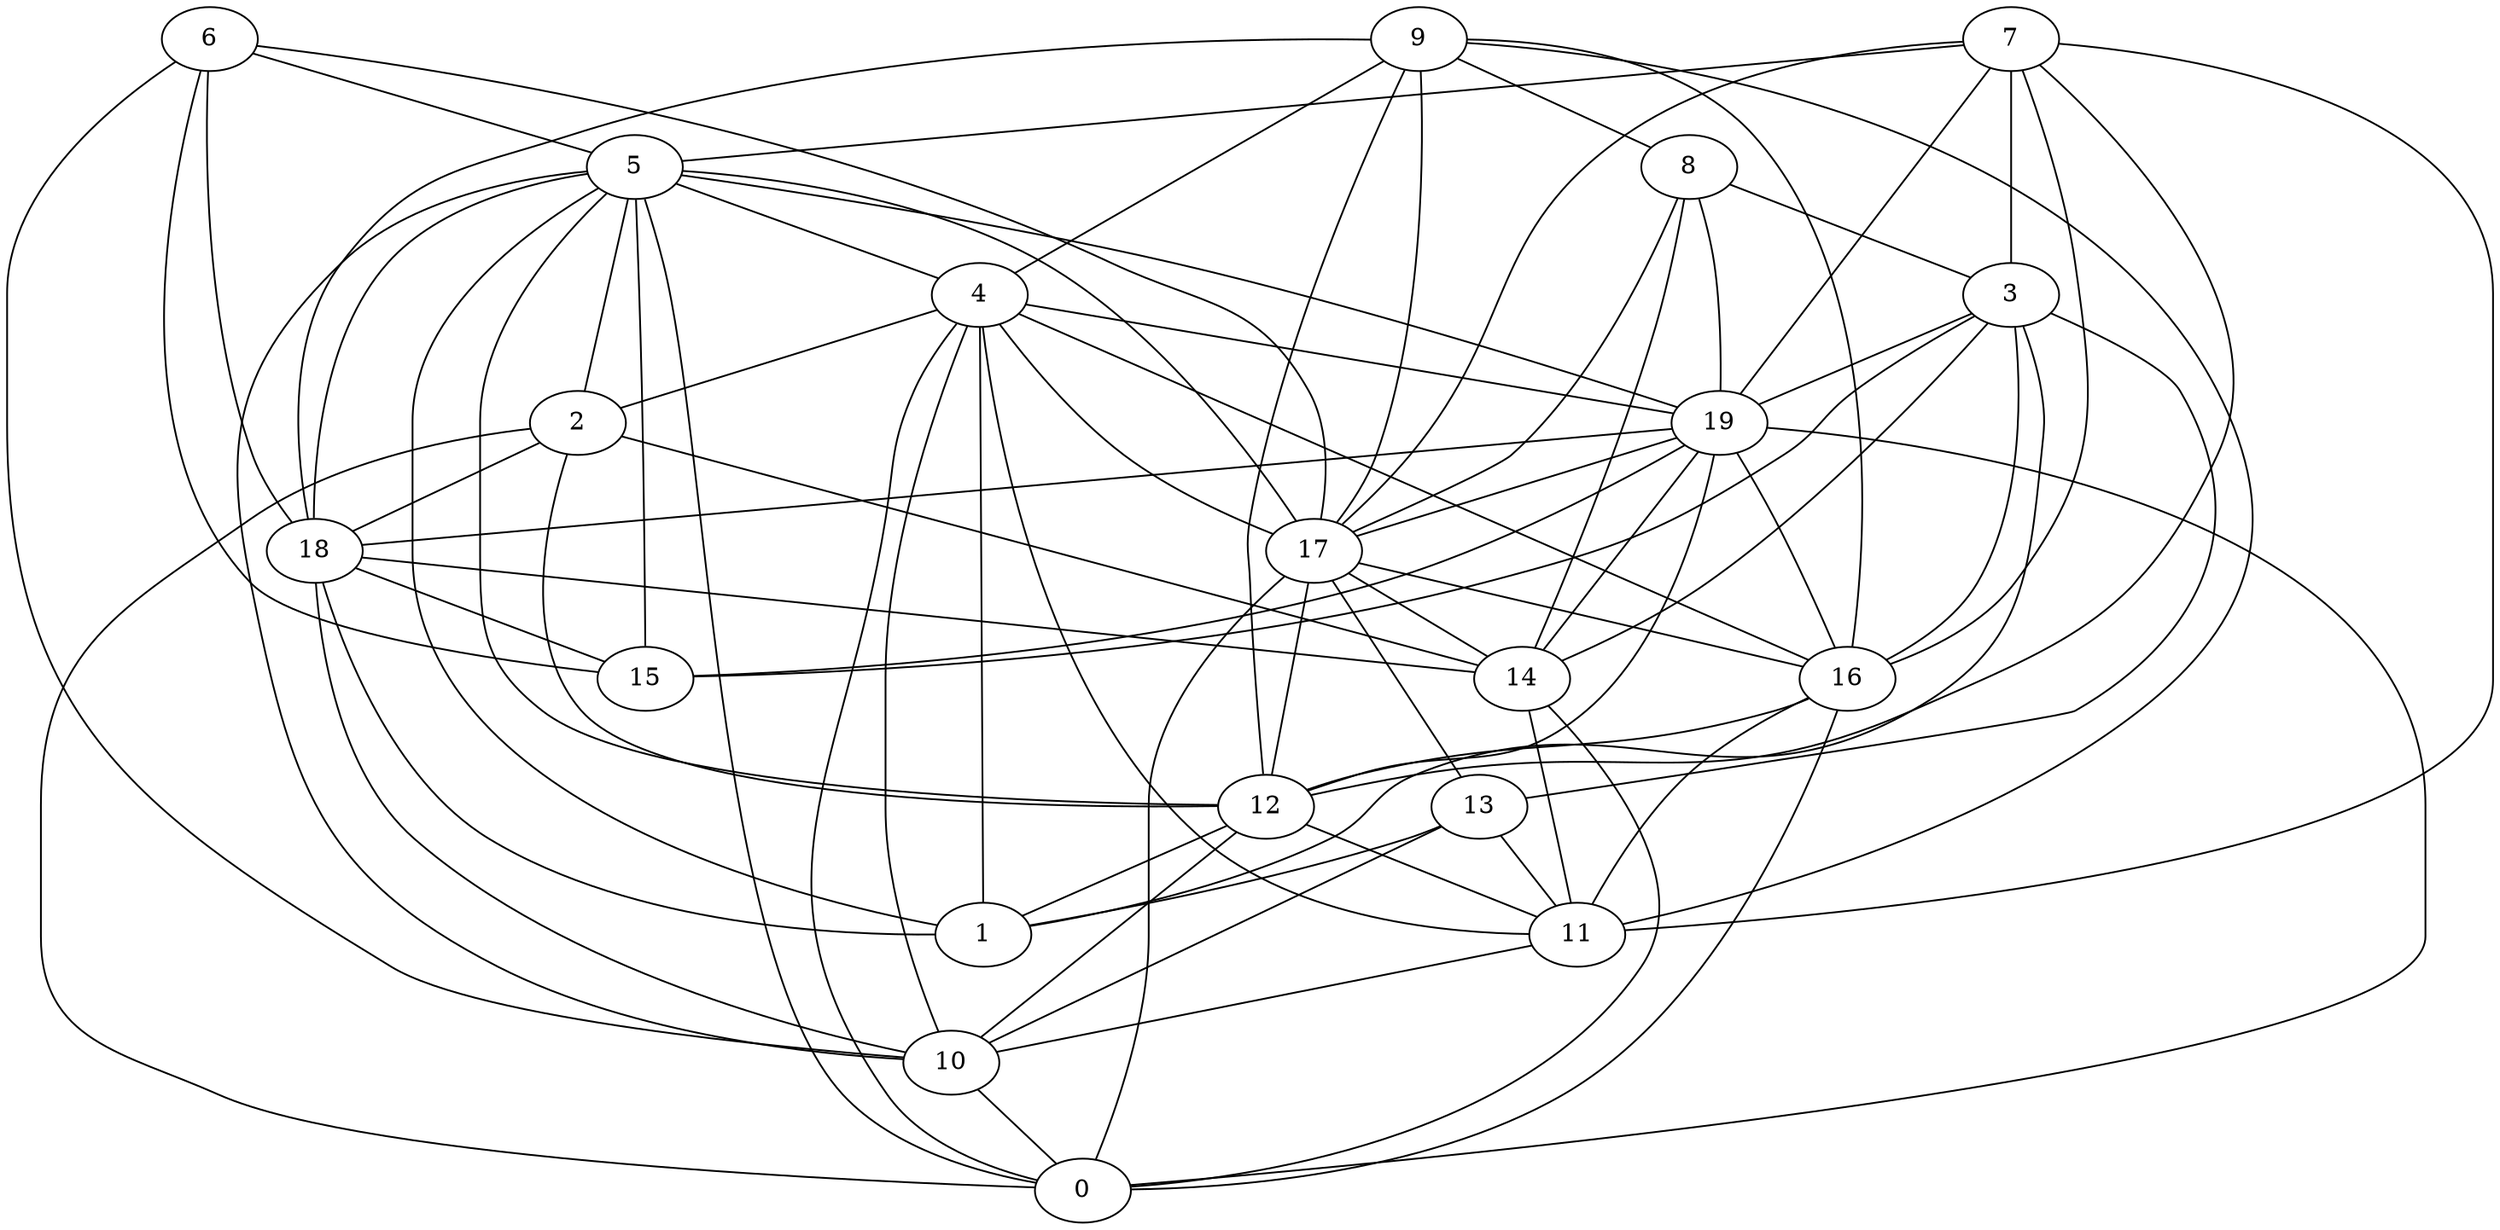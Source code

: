 digraph GG_graph {

subgraph G_graph {
edge [color = black]
"2" -> "14" [dir = none]
"2" -> "0" [dir = none]
"2" -> "12" [dir = none]
"6" -> "17" [dir = none]
"6" -> "10" [dir = none]
"6" -> "18" [dir = none]
"19" -> "15" [dir = none]
"19" -> "12" [dir = none]
"19" -> "17" [dir = none]
"19" -> "14" [dir = none]
"8" -> "17" [dir = none]
"8" -> "14" [dir = none]
"3" -> "1" [dir = none]
"3" -> "16" [dir = none]
"16" -> "11" [dir = none]
"16" -> "0" [dir = none]
"14" -> "0" [dir = none]
"5" -> "0" [dir = none]
"5" -> "15" [dir = none]
"9" -> "18" [dir = none]
"9" -> "17" [dir = none]
"9" -> "12" [dir = none]
"10" -> "0" [dir = none]
"12" -> "1" [dir = none]
"4" -> "17" [dir = none]
"4" -> "0" [dir = none]
"4" -> "10" [dir = none]
"17" -> "13" [dir = none]
"17" -> "0" [dir = none]
"17" -> "16" [dir = none]
"17" -> "14" [dir = none]
"17" -> "12" [dir = none]
"7" -> "5" [dir = none]
"7" -> "3" [dir = none]
"7" -> "19" [dir = none]
"7" -> "16" [dir = none]
"7" -> "11" [dir = none]
"13" -> "10" [dir = none]
"19" -> "16" [dir = none]
"3" -> "15" [dir = none]
"5" -> "18" [dir = none]
"2" -> "18" [dir = none]
"18" -> "14" [dir = none]
"9" -> "4" [dir = none]
"14" -> "11" [dir = none]
"3" -> "13" [dir = none]
"4" -> "1" [dir = none]
"8" -> "19" [dir = none]
"18" -> "10" [dir = none]
"9" -> "8" [dir = none]
"5" -> "2" [dir = none]
"6" -> "5" [dir = none]
"5" -> "12" [dir = none]
"16" -> "12" [dir = none]
"12" -> "11" [dir = none]
"18" -> "15" [dir = none]
"4" -> "2" [dir = none]
"9" -> "11" [dir = none]
"7" -> "17" [dir = none]
"8" -> "3" [dir = none]
"11" -> "10" [dir = none]
"19" -> "0" [dir = none]
"18" -> "1" [dir = none]
"5" -> "19" [dir = none]
"19" -> "18" [dir = none]
"3" -> "19" [dir = none]
"4" -> "19" [dir = none]
"3" -> "14" [dir = none]
"13" -> "1" [dir = none]
"13" -> "11" [dir = none]
"5" -> "10" [dir = none]
"12" -> "10" [dir = none]
"4" -> "16" [dir = none]
"6" -> "15" [dir = none]
"5" -> "4" [dir = none]
"4" -> "11" [dir = none]
"7" -> "12" [dir = none]
"9" -> "16" [dir = none]
"5" -> "1" [dir = none]
"5" -> "17" [dir = none]
}

}
